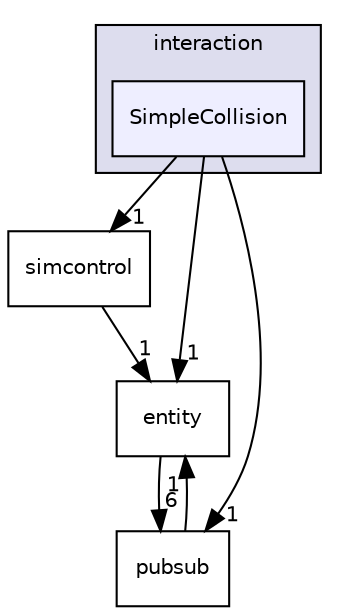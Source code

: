 digraph "/root/scrimmage/scrimmage/include/scrimmage/plugins/interaction/SimpleCollision" {
  compound=true
  node [ fontsize="10", fontname="Helvetica"];
  edge [ labelfontsize="10", labelfontname="Helvetica"];
  subgraph clusterdir_e780a5c579cb35e946684e8694642ace {
    graph [ bgcolor="#ddddee", pencolor="black", label="interaction" fontname="Helvetica", fontsize="10", URL="dir_e780a5c579cb35e946684e8694642ace.html"]
  dir_41270310ecc3fea89dc85762873cc9ee [shape=box, label="SimpleCollision", style="filled", fillcolor="#eeeeff", pencolor="black", URL="dir_41270310ecc3fea89dc85762873cc9ee.html"];
  }
  dir_8dabc27971b3bc145bbcc2e849e82380 [shape=box label="simcontrol" URL="dir_8dabc27971b3bc145bbcc2e849e82380.html"];
  dir_8f25491911d3a3415d21158b3a48c0c1 [shape=box label="pubsub" URL="dir_8f25491911d3a3415d21158b3a48c0c1.html"];
  dir_5ef164da32927a27aef05eae2283c928 [shape=box label="entity" URL="dir_5ef164da32927a27aef05eae2283c928.html"];
  dir_8dabc27971b3bc145bbcc2e849e82380->dir_5ef164da32927a27aef05eae2283c928 [headlabel="1", labeldistance=1.5 headhref="dir_000151_000008.html"];
  dir_8f25491911d3a3415d21158b3a48c0c1->dir_5ef164da32927a27aef05eae2283c928 [headlabel="1", labeldistance=1.5 headhref="dir_000149_000008.html"];
  dir_41270310ecc3fea89dc85762873cc9ee->dir_8dabc27971b3bc145bbcc2e849e82380 [headlabel="1", labeldistance=1.5 headhref="dir_000099_000151.html"];
  dir_41270310ecc3fea89dc85762873cc9ee->dir_8f25491911d3a3415d21158b3a48c0c1 [headlabel="1", labeldistance=1.5 headhref="dir_000099_000149.html"];
  dir_41270310ecc3fea89dc85762873cc9ee->dir_5ef164da32927a27aef05eae2283c928 [headlabel="1", labeldistance=1.5 headhref="dir_000099_000008.html"];
  dir_5ef164da32927a27aef05eae2283c928->dir_8f25491911d3a3415d21158b3a48c0c1 [headlabel="6", labeldistance=1.5 headhref="dir_000008_000149.html"];
}

